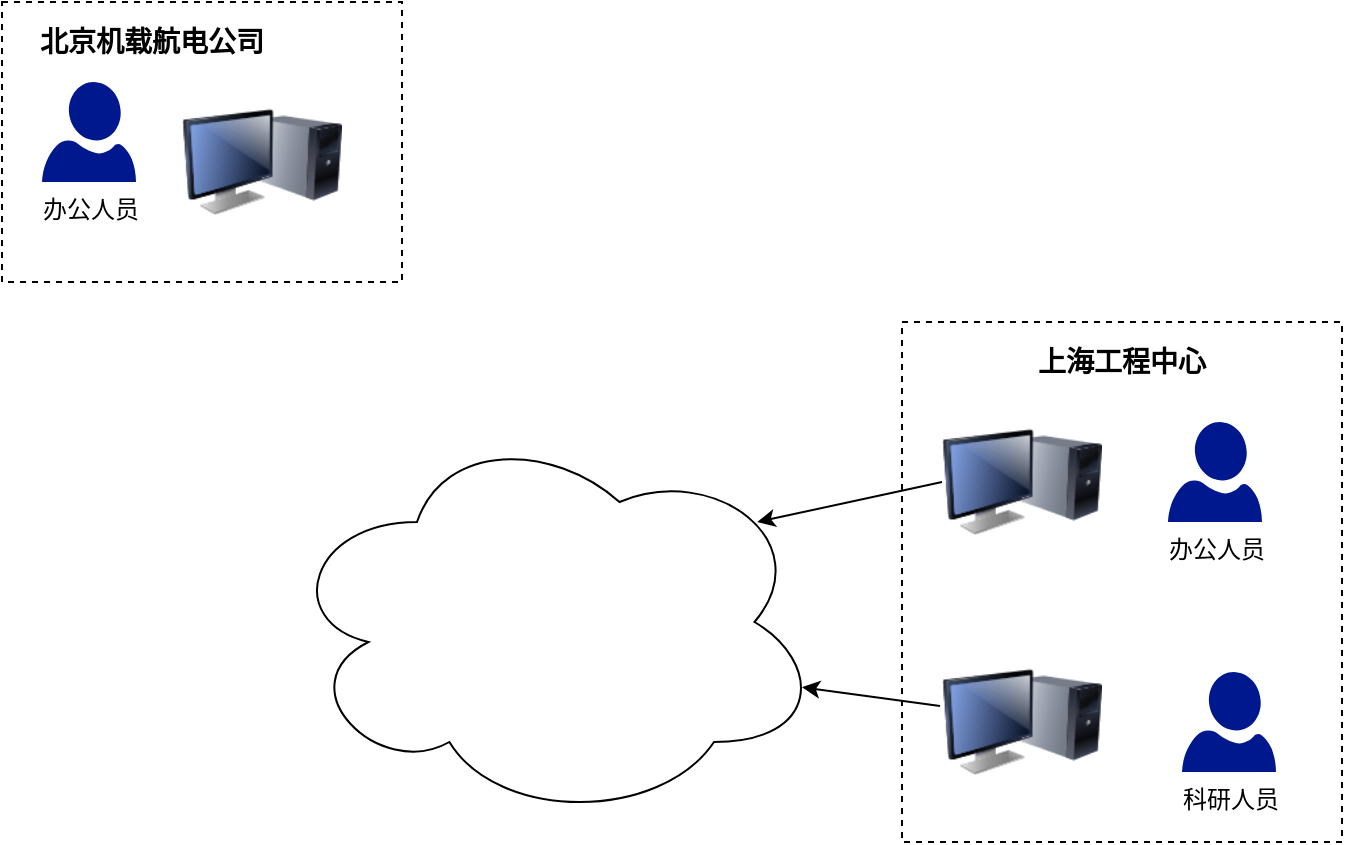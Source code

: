 <mxfile version="14.4.3" type="github">
  <diagram id="nLx0n0mgqJuTpz99zOLy" name="第 1 页">
    <mxGraphModel dx="1002" dy="683" grid="1" gridSize="10" guides="1" tooltips="1" connect="1" arrows="1" fold="1" page="1" pageScale="1" pageWidth="827" pageHeight="1169" math="0" shadow="0">
      <root>
        <mxCell id="0" />
        <mxCell id="1" parent="0" />
        <mxCell id="Eabc0am3FzxyvWxJk5ew-64" value="" style="rounded=0;whiteSpace=wrap;html=1;dashed=1;" vertex="1" parent="1">
          <mxGeometry x="550" y="170" width="220" height="260" as="geometry" />
        </mxCell>
        <mxCell id="Eabc0am3FzxyvWxJk5ew-7" value="" style="endArrow=classic;html=1;exitX=-0.012;exitY=0.4;exitDx=0;exitDy=0;exitPerimeter=0;entryX=0.963;entryY=0.663;entryDx=0;entryDy=0;entryPerimeter=0;" edge="1" parent="1" source="Eabc0am3FzxyvWxJk5ew-60" target="Eabc0am3FzxyvWxJk5ew-19">
          <mxGeometry width="50" height="50" relative="1" as="geometry">
            <mxPoint x="280" y="262.444" as="sourcePoint" />
            <mxPoint x="495" y="170" as="targetPoint" />
          </mxGeometry>
        </mxCell>
        <mxCell id="Eabc0am3FzxyvWxJk5ew-13" value="" style="endArrow=classic;html=1;exitX=0;exitY=0.5;exitDx=0;exitDy=0;entryX=0.88;entryY=0.25;entryDx=0;entryDy=0;entryPerimeter=0;" edge="1" source="Eabc0am3FzxyvWxJk5ew-58" target="Eabc0am3FzxyvWxJk5ew-19" parent="1">
          <mxGeometry width="50" height="50" relative="1" as="geometry">
            <mxPoint x="404" y="500" as="sourcePoint" />
            <mxPoint x="454" y="480" as="targetPoint" />
          </mxGeometry>
        </mxCell>
        <mxCell id="Eabc0am3FzxyvWxJk5ew-19" value="" style="ellipse;shape=cloud;whiteSpace=wrap;html=1;" vertex="1" parent="1">
          <mxGeometry x="240" y="220" width="270" height="200" as="geometry" />
        </mxCell>
        <mxCell id="Eabc0am3FzxyvWxJk5ew-58" value="" style="image;html=1;image=img/lib/clip_art/computers/Monitor_Tower_128x128.png" vertex="1" parent="1">
          <mxGeometry x="570" y="210" width="80" height="80" as="geometry" />
        </mxCell>
        <mxCell id="Eabc0am3FzxyvWxJk5ew-60" value="" style="image;html=1;image=img/lib/clip_art/computers/Monitor_Tower_128x128.png" vertex="1" parent="1">
          <mxGeometry x="570" y="330" width="80" height="80" as="geometry" />
        </mxCell>
        <mxCell id="Eabc0am3FzxyvWxJk5ew-62" value="办公人员" style="aspect=fixed;pointerEvents=1;shadow=0;dashed=0;html=1;strokeColor=none;labelPosition=center;verticalLabelPosition=bottom;verticalAlign=top;align=center;fillColor=#00188D;shape=mxgraph.azure.user" vertex="1" parent="1">
          <mxGeometry x="683" y="220" width="47" height="50" as="geometry" />
        </mxCell>
        <mxCell id="Eabc0am3FzxyvWxJk5ew-63" value="科研人员" style="aspect=fixed;pointerEvents=1;shadow=0;dashed=0;html=1;strokeColor=none;labelPosition=center;verticalLabelPosition=bottom;verticalAlign=top;align=center;fillColor=#00188D;shape=mxgraph.azure.user" vertex="1" parent="1">
          <mxGeometry x="690" y="345" width="47" height="50" as="geometry" />
        </mxCell>
        <mxCell id="Eabc0am3FzxyvWxJk5ew-65" value="&lt;font style=&quot;font-size: 14px&quot;&gt;&lt;b&gt;上海工程中心&lt;/b&gt;&lt;/font&gt;" style="text;html=1;strokeColor=none;fillColor=none;align=center;verticalAlign=middle;whiteSpace=wrap;rounded=0;dashed=1;" vertex="1" parent="1">
          <mxGeometry x="610" y="180" width="100" height="20" as="geometry" />
        </mxCell>
        <mxCell id="Eabc0am3FzxyvWxJk5ew-66" value="" style="rounded=0;whiteSpace=wrap;html=1;dashed=1;" vertex="1" parent="1">
          <mxGeometry x="100" y="10" width="200" height="140" as="geometry" />
        </mxCell>
        <mxCell id="Eabc0am3FzxyvWxJk5ew-67" value="办公人员" style="aspect=fixed;pointerEvents=1;shadow=0;dashed=0;html=1;strokeColor=none;labelPosition=center;verticalLabelPosition=bottom;verticalAlign=top;align=center;fillColor=#00188D;shape=mxgraph.azure.user" vertex="1" parent="1">
          <mxGeometry x="120" y="50" width="47" height="50" as="geometry" />
        </mxCell>
        <mxCell id="Eabc0am3FzxyvWxJk5ew-68" value="" style="image;html=1;image=img/lib/clip_art/computers/Monitor_Tower_128x128.png" vertex="1" parent="1">
          <mxGeometry x="190" y="50" width="80" height="80" as="geometry" />
        </mxCell>
        <mxCell id="Eabc0am3FzxyvWxJk5ew-69" value="&lt;font style=&quot;font-size: 14px&quot;&gt;&lt;b&gt;北京机载航电公司&lt;/b&gt;&lt;/font&gt;" style="text;html=1;strokeColor=none;fillColor=none;align=center;verticalAlign=middle;whiteSpace=wrap;rounded=0;dashed=1;" vertex="1" parent="1">
          <mxGeometry x="110" y="20" width="130" height="20" as="geometry" />
        </mxCell>
      </root>
    </mxGraphModel>
  </diagram>
</mxfile>
